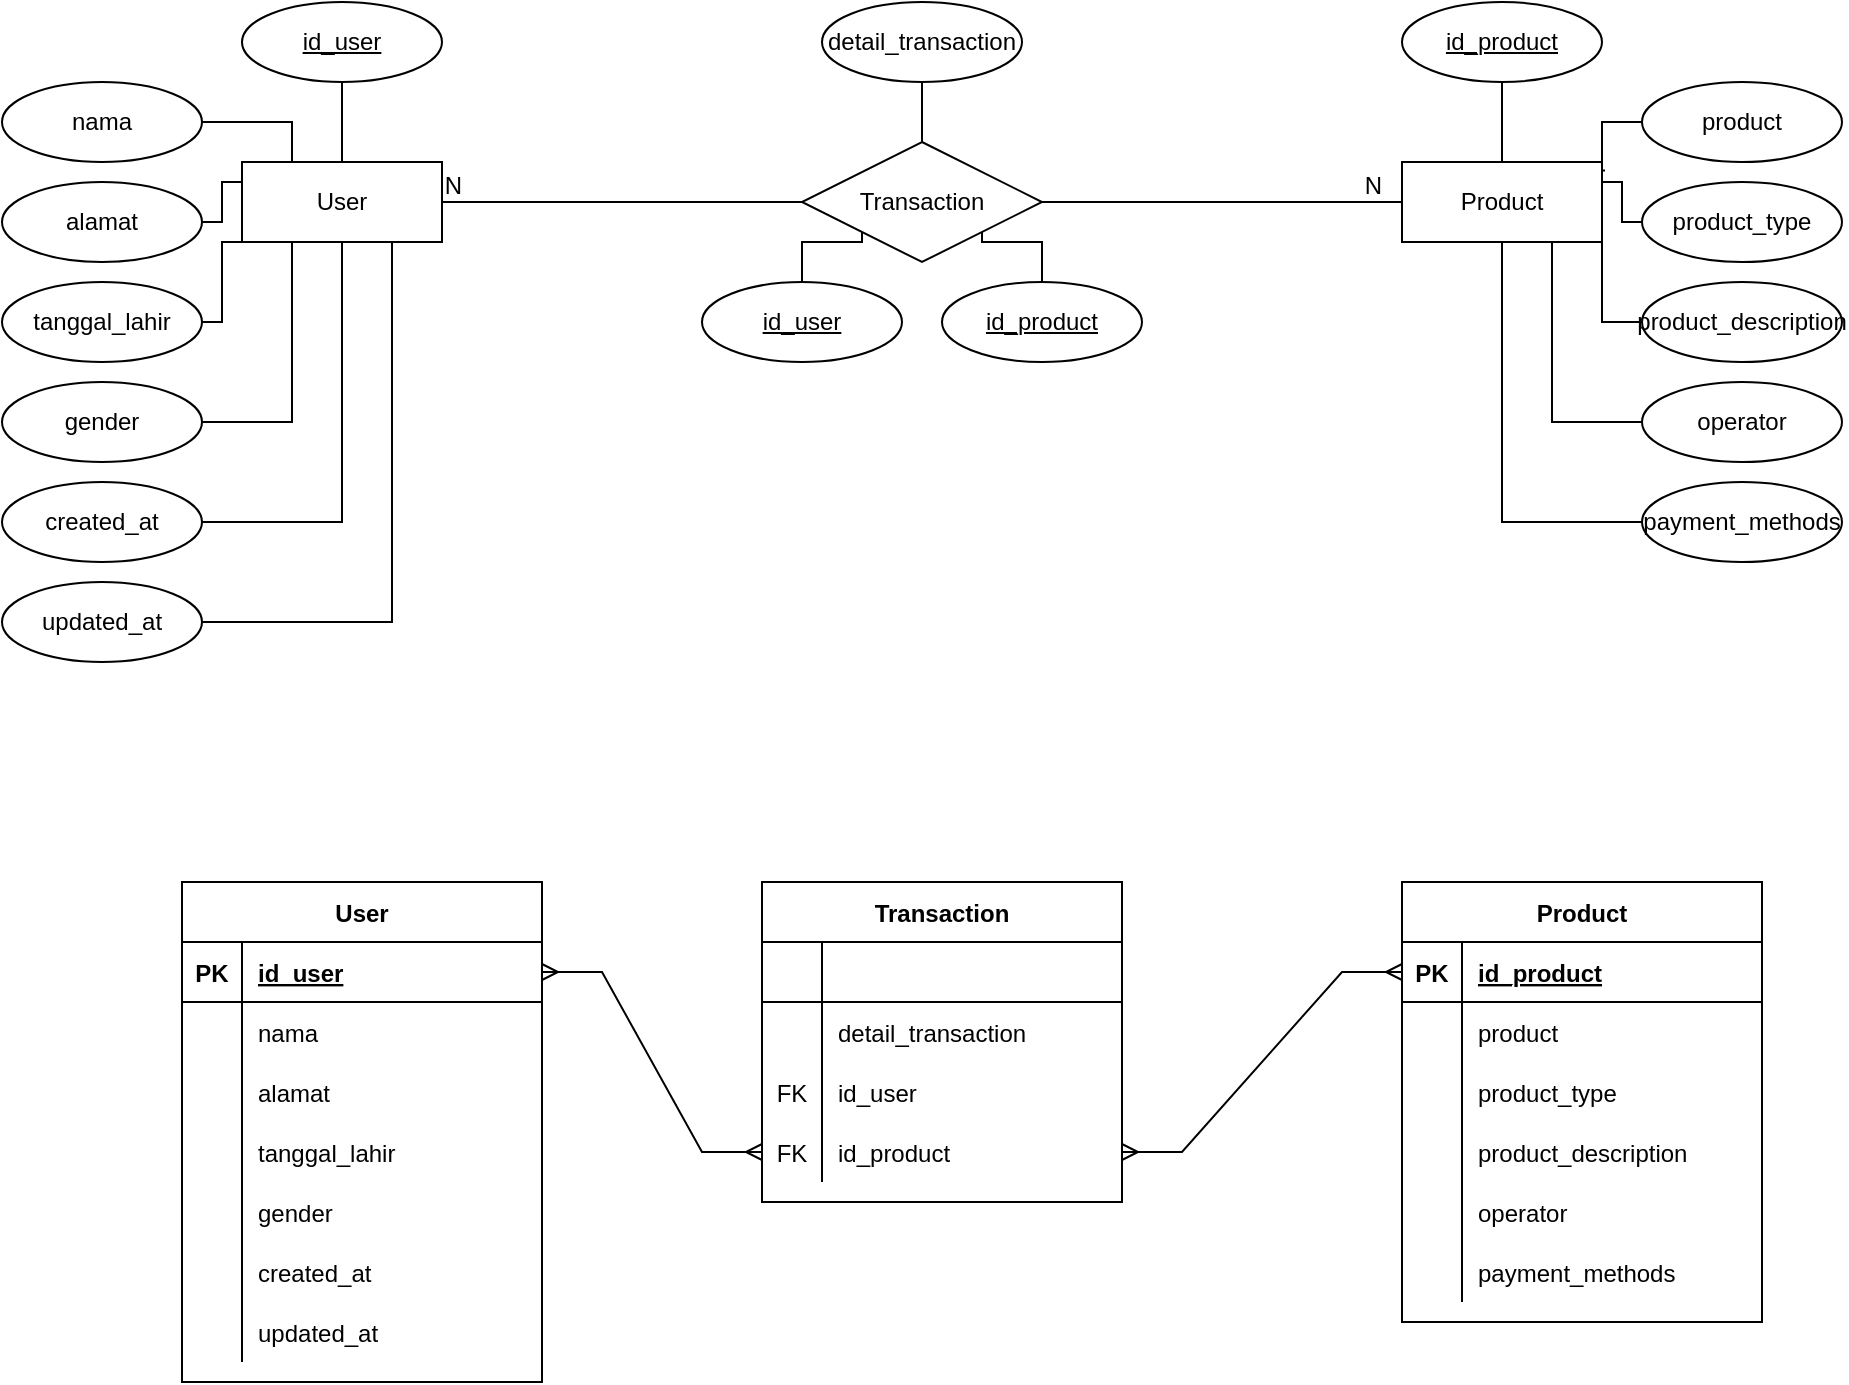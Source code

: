<mxfile version="17.1.0" type="github">
  <diagram id="R2lEEEUBdFMjLlhIrx00" name="Page-1">
    <mxGraphModel dx="2881" dy="1123" grid="1" gridSize="10" guides="1" tooltips="1" connect="1" arrows="1" fold="1" page="1" pageScale="1" pageWidth="850" pageHeight="1100" math="0" shadow="0" extFonts="Permanent Marker^https://fonts.googleapis.com/css?family=Permanent+Marker">
      <root>
        <mxCell id="0" />
        <mxCell id="1" parent="0" />
        <mxCell id="aikTMWKfpQfTaXULuV1q-1" value="User" style="whiteSpace=wrap;html=1;align=center;" vertex="1" parent="1">
          <mxGeometry x="60" y="240" width="100" height="40" as="geometry" />
        </mxCell>
        <mxCell id="aikTMWKfpQfTaXULuV1q-2" value="Product" style="whiteSpace=wrap;html=1;align=center;" vertex="1" parent="1">
          <mxGeometry x="640" y="240" width="100" height="40" as="geometry" />
        </mxCell>
        <mxCell id="aikTMWKfpQfTaXULuV1q-94" style="edgeStyle=orthogonalEdgeStyle;rounded=0;orthogonalLoop=1;jettySize=auto;html=1;entryX=0.25;entryY=0;entryDx=0;entryDy=0;endArrow=none;endFill=0;" edge="1" parent="1" source="aikTMWKfpQfTaXULuV1q-4" target="aikTMWKfpQfTaXULuV1q-1">
          <mxGeometry relative="1" as="geometry" />
        </mxCell>
        <mxCell id="aikTMWKfpQfTaXULuV1q-4" value="nama" style="ellipse;whiteSpace=wrap;html=1;align=center;" vertex="1" parent="1">
          <mxGeometry x="-60" y="200" width="100" height="40" as="geometry" />
        </mxCell>
        <mxCell id="aikTMWKfpQfTaXULuV1q-93" style="edgeStyle=orthogonalEdgeStyle;rounded=0;orthogonalLoop=1;jettySize=auto;html=1;endArrow=none;endFill=0;" edge="1" parent="1" source="aikTMWKfpQfTaXULuV1q-5" target="aikTMWKfpQfTaXULuV1q-1">
          <mxGeometry relative="1" as="geometry" />
        </mxCell>
        <mxCell id="aikTMWKfpQfTaXULuV1q-5" value="id_user" style="ellipse;whiteSpace=wrap;html=1;align=center;fontStyle=4;" vertex="1" parent="1">
          <mxGeometry x="60" y="160" width="100" height="40" as="geometry" />
        </mxCell>
        <mxCell id="aikTMWKfpQfTaXULuV1q-101" style="edgeStyle=orthogonalEdgeStyle;rounded=0;orthogonalLoop=1;jettySize=auto;html=1;entryX=0;entryY=1;entryDx=0;entryDy=0;endArrow=none;endFill=0;" edge="1" parent="1" source="aikTMWKfpQfTaXULuV1q-6" target="aikTMWKfpQfTaXULuV1q-22">
          <mxGeometry relative="1" as="geometry" />
        </mxCell>
        <mxCell id="aikTMWKfpQfTaXULuV1q-6" value="id_user" style="ellipse;whiteSpace=wrap;html=1;align=center;fontStyle=4;" vertex="1" parent="1">
          <mxGeometry x="290" y="300" width="100" height="40" as="geometry" />
        </mxCell>
        <mxCell id="aikTMWKfpQfTaXULuV1q-104" style="edgeStyle=orthogonalEdgeStyle;rounded=0;orthogonalLoop=1;jettySize=auto;html=1;entryX=0.5;entryY=0;entryDx=0;entryDy=0;endArrow=none;endFill=0;" edge="1" parent="1" source="aikTMWKfpQfTaXULuV1q-7" target="aikTMWKfpQfTaXULuV1q-2">
          <mxGeometry relative="1" as="geometry" />
        </mxCell>
        <mxCell id="aikTMWKfpQfTaXULuV1q-7" value="id_product" style="ellipse;whiteSpace=wrap;html=1;align=center;fontStyle=4;" vertex="1" parent="1">
          <mxGeometry x="640" y="160" width="100" height="40" as="geometry" />
        </mxCell>
        <mxCell id="aikTMWKfpQfTaXULuV1q-102" style="edgeStyle=orthogonalEdgeStyle;rounded=0;orthogonalLoop=1;jettySize=auto;html=1;entryX=1;entryY=1;entryDx=0;entryDy=0;endArrow=none;endFill=0;" edge="1" parent="1" source="aikTMWKfpQfTaXULuV1q-8" target="aikTMWKfpQfTaXULuV1q-22">
          <mxGeometry relative="1" as="geometry" />
        </mxCell>
        <mxCell id="aikTMWKfpQfTaXULuV1q-8" value="id_product" style="ellipse;whiteSpace=wrap;html=1;align=center;fontStyle=4;" vertex="1" parent="1">
          <mxGeometry x="410" y="300" width="100" height="40" as="geometry" />
        </mxCell>
        <mxCell id="aikTMWKfpQfTaXULuV1q-9" value="" style="endArrow=none;html=1;rounded=0;exitX=1;exitY=0.5;exitDx=0;exitDy=0;entryX=0;entryY=0.5;entryDx=0;entryDy=0;" edge="1" parent="1" source="aikTMWKfpQfTaXULuV1q-22" target="aikTMWKfpQfTaXULuV1q-2">
          <mxGeometry relative="1" as="geometry">
            <mxPoint x="450" y="260" as="sourcePoint" />
            <mxPoint x="580" y="260" as="targetPoint" />
          </mxGeometry>
        </mxCell>
        <mxCell id="aikTMWKfpQfTaXULuV1q-10" value="N" style="resizable=0;html=1;align=right;verticalAlign=bottom;" connectable="0" vertex="1" parent="aikTMWKfpQfTaXULuV1q-9">
          <mxGeometry x="1" relative="1" as="geometry">
            <mxPoint x="-10" as="offset" />
          </mxGeometry>
        </mxCell>
        <mxCell id="aikTMWKfpQfTaXULuV1q-11" value="" style="endArrow=none;html=1;rounded=0;entryX=0;entryY=0.5;entryDx=0;entryDy=0;exitX=1;exitY=0.5;exitDx=0;exitDy=0;" edge="1" parent="1" source="aikTMWKfpQfTaXULuV1q-1" target="aikTMWKfpQfTaXULuV1q-22">
          <mxGeometry relative="1" as="geometry">
            <mxPoint x="190" y="260" as="sourcePoint" />
            <mxPoint x="350" y="259.58" as="targetPoint" />
          </mxGeometry>
        </mxCell>
        <mxCell id="aikTMWKfpQfTaXULuV1q-12" value="N" style="resizable=0;html=1;align=right;verticalAlign=bottom;" connectable="0" vertex="1" parent="aikTMWKfpQfTaXULuV1q-11">
          <mxGeometry x="1" relative="1" as="geometry">
            <mxPoint x="-170" as="offset" />
          </mxGeometry>
        </mxCell>
        <mxCell id="aikTMWKfpQfTaXULuV1q-106" style="edgeStyle=orthogonalEdgeStyle;rounded=0;orthogonalLoop=1;jettySize=auto;html=1;entryX=1;entryY=0.25;entryDx=0;entryDy=0;endArrow=none;endFill=0;" edge="1" parent="1" source="aikTMWKfpQfTaXULuV1q-13" target="aikTMWKfpQfTaXULuV1q-2">
          <mxGeometry relative="1" as="geometry">
            <Array as="points">
              <mxPoint x="750" y="270" />
              <mxPoint x="750" y="250" />
            </Array>
          </mxGeometry>
        </mxCell>
        <mxCell id="aikTMWKfpQfTaXULuV1q-13" value="product_type" style="ellipse;whiteSpace=wrap;html=1;align=center;" vertex="1" parent="1">
          <mxGeometry x="760" y="250" width="100" height="40" as="geometry" />
        </mxCell>
        <mxCell id="aikTMWKfpQfTaXULuV1q-107" style="edgeStyle=orthogonalEdgeStyle;rounded=0;orthogonalLoop=1;jettySize=auto;html=1;entryX=1;entryY=1;entryDx=0;entryDy=0;endArrow=none;endFill=0;" edge="1" parent="1" source="aikTMWKfpQfTaXULuV1q-14" target="aikTMWKfpQfTaXULuV1q-2">
          <mxGeometry relative="1" as="geometry" />
        </mxCell>
        <mxCell id="aikTMWKfpQfTaXULuV1q-14" value="product_description" style="ellipse;whiteSpace=wrap;html=1;align=center;" vertex="1" parent="1">
          <mxGeometry x="760" y="300" width="100" height="40" as="geometry" />
        </mxCell>
        <mxCell id="aikTMWKfpQfTaXULuV1q-108" style="edgeStyle=orthogonalEdgeStyle;rounded=0;orthogonalLoop=1;jettySize=auto;html=1;entryX=0.75;entryY=1;entryDx=0;entryDy=0;endArrow=none;endFill=0;" edge="1" parent="1" source="aikTMWKfpQfTaXULuV1q-15" target="aikTMWKfpQfTaXULuV1q-2">
          <mxGeometry relative="1" as="geometry" />
        </mxCell>
        <mxCell id="aikTMWKfpQfTaXULuV1q-15" value="operator" style="ellipse;whiteSpace=wrap;html=1;align=center;" vertex="1" parent="1">
          <mxGeometry x="760" y="350" width="100" height="40" as="geometry" />
        </mxCell>
        <mxCell id="aikTMWKfpQfTaXULuV1q-109" style="edgeStyle=orthogonalEdgeStyle;rounded=0;orthogonalLoop=1;jettySize=auto;html=1;entryX=0.5;entryY=1;entryDx=0;entryDy=0;endArrow=none;endFill=0;" edge="1" parent="1" source="aikTMWKfpQfTaXULuV1q-16" target="aikTMWKfpQfTaXULuV1q-2">
          <mxGeometry relative="1" as="geometry" />
        </mxCell>
        <mxCell id="aikTMWKfpQfTaXULuV1q-16" value="payment_methods" style="ellipse;whiteSpace=wrap;html=1;align=center;" vertex="1" parent="1">
          <mxGeometry x="760" y="400" width="100" height="40" as="geometry" />
        </mxCell>
        <mxCell id="aikTMWKfpQfTaXULuV1q-96" style="edgeStyle=orthogonalEdgeStyle;rounded=0;orthogonalLoop=1;jettySize=auto;html=1;entryX=0;entryY=0.25;entryDx=0;entryDy=0;endArrow=none;endFill=0;" edge="1" parent="1" source="aikTMWKfpQfTaXULuV1q-17" target="aikTMWKfpQfTaXULuV1q-1">
          <mxGeometry relative="1" as="geometry">
            <Array as="points">
              <mxPoint x="50" y="270" />
              <mxPoint x="50" y="250" />
            </Array>
          </mxGeometry>
        </mxCell>
        <mxCell id="aikTMWKfpQfTaXULuV1q-17" value="alamat" style="ellipse;whiteSpace=wrap;html=1;align=center;" vertex="1" parent="1">
          <mxGeometry x="-60" y="250" width="100" height="40" as="geometry" />
        </mxCell>
        <mxCell id="aikTMWKfpQfTaXULuV1q-97" style="edgeStyle=orthogonalEdgeStyle;rounded=0;orthogonalLoop=1;jettySize=auto;html=1;entryX=0;entryY=1;entryDx=0;entryDy=0;endArrow=none;endFill=0;" edge="1" parent="1" source="aikTMWKfpQfTaXULuV1q-18" target="aikTMWKfpQfTaXULuV1q-1">
          <mxGeometry relative="1" as="geometry">
            <Array as="points">
              <mxPoint x="50" y="320" />
              <mxPoint x="50" y="280" />
            </Array>
          </mxGeometry>
        </mxCell>
        <mxCell id="aikTMWKfpQfTaXULuV1q-18" value="tanggal_lahir" style="ellipse;whiteSpace=wrap;html=1;align=center;" vertex="1" parent="1">
          <mxGeometry x="-60" y="300" width="100" height="40" as="geometry" />
        </mxCell>
        <mxCell id="aikTMWKfpQfTaXULuV1q-98" style="edgeStyle=orthogonalEdgeStyle;rounded=0;orthogonalLoop=1;jettySize=auto;html=1;entryX=0.25;entryY=1;entryDx=0;entryDy=0;endArrow=none;endFill=0;" edge="1" parent="1" source="aikTMWKfpQfTaXULuV1q-19" target="aikTMWKfpQfTaXULuV1q-1">
          <mxGeometry relative="1" as="geometry" />
        </mxCell>
        <mxCell id="aikTMWKfpQfTaXULuV1q-19" value="gender" style="ellipse;whiteSpace=wrap;html=1;align=center;" vertex="1" parent="1">
          <mxGeometry x="-60" y="350" width="100" height="40" as="geometry" />
        </mxCell>
        <mxCell id="aikTMWKfpQfTaXULuV1q-99" style="edgeStyle=orthogonalEdgeStyle;rounded=0;orthogonalLoop=1;jettySize=auto;html=1;entryX=0.5;entryY=1;entryDx=0;entryDy=0;endArrow=none;endFill=0;" edge="1" parent="1" source="aikTMWKfpQfTaXULuV1q-20" target="aikTMWKfpQfTaXULuV1q-1">
          <mxGeometry relative="1" as="geometry" />
        </mxCell>
        <mxCell id="aikTMWKfpQfTaXULuV1q-20" value="created_at" style="ellipse;whiteSpace=wrap;html=1;align=center;" vertex="1" parent="1">
          <mxGeometry x="-60" y="400" width="100" height="40" as="geometry" />
        </mxCell>
        <mxCell id="aikTMWKfpQfTaXULuV1q-100" style="edgeStyle=orthogonalEdgeStyle;rounded=0;orthogonalLoop=1;jettySize=auto;html=1;entryX=0.75;entryY=1;entryDx=0;entryDy=0;endArrow=none;endFill=0;" edge="1" parent="1" source="aikTMWKfpQfTaXULuV1q-21" target="aikTMWKfpQfTaXULuV1q-1">
          <mxGeometry relative="1" as="geometry" />
        </mxCell>
        <mxCell id="aikTMWKfpQfTaXULuV1q-21" value="updated_at" style="ellipse;whiteSpace=wrap;html=1;align=center;" vertex="1" parent="1">
          <mxGeometry x="-60" y="450" width="100" height="40" as="geometry" />
        </mxCell>
        <mxCell id="aikTMWKfpQfTaXULuV1q-22" value="Transaction" style="shape=rhombus;perimeter=rhombusPerimeter;whiteSpace=wrap;html=1;align=center;" vertex="1" parent="1">
          <mxGeometry x="340" y="230" width="120" height="60" as="geometry" />
        </mxCell>
        <mxCell id="aikTMWKfpQfTaXULuV1q-103" style="edgeStyle=orthogonalEdgeStyle;rounded=0;orthogonalLoop=1;jettySize=auto;html=1;endArrow=none;endFill=0;" edge="1" parent="1" source="aikTMWKfpQfTaXULuV1q-23" target="aikTMWKfpQfTaXULuV1q-22">
          <mxGeometry relative="1" as="geometry" />
        </mxCell>
        <mxCell id="aikTMWKfpQfTaXULuV1q-23" value="detail_transaction" style="ellipse;whiteSpace=wrap;html=1;align=center;" vertex="1" parent="1">
          <mxGeometry x="350" y="160" width="100" height="40" as="geometry" />
        </mxCell>
        <mxCell id="aikTMWKfpQfTaXULuV1q-24" value="User" style="shape=table;startSize=30;container=1;collapsible=1;childLayout=tableLayout;fixedRows=1;rowLines=0;fontStyle=1;align=center;resizeLast=1;" vertex="1" parent="1">
          <mxGeometry x="30" y="600" width="180" height="250" as="geometry" />
        </mxCell>
        <mxCell id="aikTMWKfpQfTaXULuV1q-25" value="" style="shape=tableRow;horizontal=0;startSize=0;swimlaneHead=0;swimlaneBody=0;fillColor=none;collapsible=0;dropTarget=0;points=[[0,0.5],[1,0.5]];portConstraint=eastwest;top=0;left=0;right=0;bottom=1;" vertex="1" parent="aikTMWKfpQfTaXULuV1q-24">
          <mxGeometry y="30" width="180" height="30" as="geometry" />
        </mxCell>
        <mxCell id="aikTMWKfpQfTaXULuV1q-26" value="PK" style="shape=partialRectangle;connectable=0;fillColor=none;top=0;left=0;bottom=0;right=0;fontStyle=1;overflow=hidden;" vertex="1" parent="aikTMWKfpQfTaXULuV1q-25">
          <mxGeometry width="30" height="30" as="geometry">
            <mxRectangle width="30" height="30" as="alternateBounds" />
          </mxGeometry>
        </mxCell>
        <mxCell id="aikTMWKfpQfTaXULuV1q-27" value="id_user" style="shape=partialRectangle;connectable=0;fillColor=none;top=0;left=0;bottom=0;right=0;align=left;spacingLeft=6;fontStyle=5;overflow=hidden;" vertex="1" parent="aikTMWKfpQfTaXULuV1q-25">
          <mxGeometry x="30" width="150" height="30" as="geometry">
            <mxRectangle width="150" height="30" as="alternateBounds" />
          </mxGeometry>
        </mxCell>
        <mxCell id="aikTMWKfpQfTaXULuV1q-28" value="" style="shape=tableRow;horizontal=0;startSize=0;swimlaneHead=0;swimlaneBody=0;fillColor=none;collapsible=0;dropTarget=0;points=[[0,0.5],[1,0.5]];portConstraint=eastwest;top=0;left=0;right=0;bottom=0;" vertex="1" parent="aikTMWKfpQfTaXULuV1q-24">
          <mxGeometry y="60" width="180" height="30" as="geometry" />
        </mxCell>
        <mxCell id="aikTMWKfpQfTaXULuV1q-29" value="" style="shape=partialRectangle;connectable=0;fillColor=none;top=0;left=0;bottom=0;right=0;editable=1;overflow=hidden;" vertex="1" parent="aikTMWKfpQfTaXULuV1q-28">
          <mxGeometry width="30" height="30" as="geometry">
            <mxRectangle width="30" height="30" as="alternateBounds" />
          </mxGeometry>
        </mxCell>
        <mxCell id="aikTMWKfpQfTaXULuV1q-30" value="nama" style="shape=partialRectangle;connectable=0;fillColor=none;top=0;left=0;bottom=0;right=0;align=left;spacingLeft=6;overflow=hidden;" vertex="1" parent="aikTMWKfpQfTaXULuV1q-28">
          <mxGeometry x="30" width="150" height="30" as="geometry">
            <mxRectangle width="150" height="30" as="alternateBounds" />
          </mxGeometry>
        </mxCell>
        <mxCell id="aikTMWKfpQfTaXULuV1q-31" value="" style="shape=tableRow;horizontal=0;startSize=0;swimlaneHead=0;swimlaneBody=0;fillColor=none;collapsible=0;dropTarget=0;points=[[0,0.5],[1,0.5]];portConstraint=eastwest;top=0;left=0;right=0;bottom=0;" vertex="1" parent="aikTMWKfpQfTaXULuV1q-24">
          <mxGeometry y="90" width="180" height="30" as="geometry" />
        </mxCell>
        <mxCell id="aikTMWKfpQfTaXULuV1q-32" value="" style="shape=partialRectangle;connectable=0;fillColor=none;top=0;left=0;bottom=0;right=0;editable=1;overflow=hidden;" vertex="1" parent="aikTMWKfpQfTaXULuV1q-31">
          <mxGeometry width="30" height="30" as="geometry">
            <mxRectangle width="30" height="30" as="alternateBounds" />
          </mxGeometry>
        </mxCell>
        <mxCell id="aikTMWKfpQfTaXULuV1q-33" value="alamat" style="shape=partialRectangle;connectable=0;fillColor=none;top=0;left=0;bottom=0;right=0;align=left;spacingLeft=6;overflow=hidden;" vertex="1" parent="aikTMWKfpQfTaXULuV1q-31">
          <mxGeometry x="30" width="150" height="30" as="geometry">
            <mxRectangle width="150" height="30" as="alternateBounds" />
          </mxGeometry>
        </mxCell>
        <mxCell id="aikTMWKfpQfTaXULuV1q-34" value="" style="shape=tableRow;horizontal=0;startSize=0;swimlaneHead=0;swimlaneBody=0;fillColor=none;collapsible=0;dropTarget=0;points=[[0,0.5],[1,0.5]];portConstraint=eastwest;top=0;left=0;right=0;bottom=0;" vertex="1" parent="aikTMWKfpQfTaXULuV1q-24">
          <mxGeometry y="120" width="180" height="30" as="geometry" />
        </mxCell>
        <mxCell id="aikTMWKfpQfTaXULuV1q-35" value="" style="shape=partialRectangle;connectable=0;fillColor=none;top=0;left=0;bottom=0;right=0;editable=1;overflow=hidden;" vertex="1" parent="aikTMWKfpQfTaXULuV1q-34">
          <mxGeometry width="30" height="30" as="geometry">
            <mxRectangle width="30" height="30" as="alternateBounds" />
          </mxGeometry>
        </mxCell>
        <mxCell id="aikTMWKfpQfTaXULuV1q-36" value="tanggal_lahir" style="shape=partialRectangle;connectable=0;fillColor=none;top=0;left=0;bottom=0;right=0;align=left;spacingLeft=6;overflow=hidden;" vertex="1" parent="aikTMWKfpQfTaXULuV1q-34">
          <mxGeometry x="30" width="150" height="30" as="geometry">
            <mxRectangle width="150" height="30" as="alternateBounds" />
          </mxGeometry>
        </mxCell>
        <mxCell id="aikTMWKfpQfTaXULuV1q-37" style="shape=tableRow;horizontal=0;startSize=0;swimlaneHead=0;swimlaneBody=0;fillColor=none;collapsible=0;dropTarget=0;points=[[0,0.5],[1,0.5]];portConstraint=eastwest;top=0;left=0;right=0;bottom=0;" vertex="1" parent="aikTMWKfpQfTaXULuV1q-24">
          <mxGeometry y="150" width="180" height="30" as="geometry" />
        </mxCell>
        <mxCell id="aikTMWKfpQfTaXULuV1q-38" style="shape=partialRectangle;connectable=0;fillColor=none;top=0;left=0;bottom=0;right=0;editable=1;overflow=hidden;" vertex="1" parent="aikTMWKfpQfTaXULuV1q-37">
          <mxGeometry width="30" height="30" as="geometry">
            <mxRectangle width="30" height="30" as="alternateBounds" />
          </mxGeometry>
        </mxCell>
        <mxCell id="aikTMWKfpQfTaXULuV1q-39" value="gender" style="shape=partialRectangle;connectable=0;fillColor=none;top=0;left=0;bottom=0;right=0;align=left;spacingLeft=6;overflow=hidden;" vertex="1" parent="aikTMWKfpQfTaXULuV1q-37">
          <mxGeometry x="30" width="150" height="30" as="geometry">
            <mxRectangle width="150" height="30" as="alternateBounds" />
          </mxGeometry>
        </mxCell>
        <mxCell id="aikTMWKfpQfTaXULuV1q-40" style="shape=tableRow;horizontal=0;startSize=0;swimlaneHead=0;swimlaneBody=0;fillColor=none;collapsible=0;dropTarget=0;points=[[0,0.5],[1,0.5]];portConstraint=eastwest;top=0;left=0;right=0;bottom=0;" vertex="1" parent="aikTMWKfpQfTaXULuV1q-24">
          <mxGeometry y="180" width="180" height="30" as="geometry" />
        </mxCell>
        <mxCell id="aikTMWKfpQfTaXULuV1q-41" style="shape=partialRectangle;connectable=0;fillColor=none;top=0;left=0;bottom=0;right=0;editable=1;overflow=hidden;" vertex="1" parent="aikTMWKfpQfTaXULuV1q-40">
          <mxGeometry width="30" height="30" as="geometry">
            <mxRectangle width="30" height="30" as="alternateBounds" />
          </mxGeometry>
        </mxCell>
        <mxCell id="aikTMWKfpQfTaXULuV1q-42" value="created_at" style="shape=partialRectangle;connectable=0;fillColor=none;top=0;left=0;bottom=0;right=0;align=left;spacingLeft=6;overflow=hidden;" vertex="1" parent="aikTMWKfpQfTaXULuV1q-40">
          <mxGeometry x="30" width="150" height="30" as="geometry">
            <mxRectangle width="150" height="30" as="alternateBounds" />
          </mxGeometry>
        </mxCell>
        <mxCell id="aikTMWKfpQfTaXULuV1q-43" style="shape=tableRow;horizontal=0;startSize=0;swimlaneHead=0;swimlaneBody=0;fillColor=none;collapsible=0;dropTarget=0;points=[[0,0.5],[1,0.5]];portConstraint=eastwest;top=0;left=0;right=0;bottom=0;" vertex="1" parent="aikTMWKfpQfTaXULuV1q-24">
          <mxGeometry y="210" width="180" height="30" as="geometry" />
        </mxCell>
        <mxCell id="aikTMWKfpQfTaXULuV1q-44" style="shape=partialRectangle;connectable=0;fillColor=none;top=0;left=0;bottom=0;right=0;editable=1;overflow=hidden;" vertex="1" parent="aikTMWKfpQfTaXULuV1q-43">
          <mxGeometry width="30" height="30" as="geometry">
            <mxRectangle width="30" height="30" as="alternateBounds" />
          </mxGeometry>
        </mxCell>
        <mxCell id="aikTMWKfpQfTaXULuV1q-45" value="updated_at" style="shape=partialRectangle;connectable=0;fillColor=none;top=0;left=0;bottom=0;right=0;align=left;spacingLeft=6;overflow=hidden;" vertex="1" parent="aikTMWKfpQfTaXULuV1q-43">
          <mxGeometry x="30" width="150" height="30" as="geometry">
            <mxRectangle width="150" height="30" as="alternateBounds" />
          </mxGeometry>
        </mxCell>
        <mxCell id="aikTMWKfpQfTaXULuV1q-46" value="Transaction" style="shape=table;startSize=30;container=1;collapsible=1;childLayout=tableLayout;fixedRows=1;rowLines=0;fontStyle=1;align=center;resizeLast=1;" vertex="1" parent="1">
          <mxGeometry x="320" y="600" width="180" height="160" as="geometry" />
        </mxCell>
        <mxCell id="aikTMWKfpQfTaXULuV1q-47" value="" style="shape=tableRow;horizontal=0;startSize=0;swimlaneHead=0;swimlaneBody=0;fillColor=none;collapsible=0;dropTarget=0;points=[[0,0.5],[1,0.5]];portConstraint=eastwest;top=0;left=0;right=0;bottom=1;" vertex="1" parent="aikTMWKfpQfTaXULuV1q-46">
          <mxGeometry y="30" width="180" height="30" as="geometry" />
        </mxCell>
        <mxCell id="aikTMWKfpQfTaXULuV1q-48" value="" style="shape=partialRectangle;connectable=0;fillColor=none;top=0;left=0;bottom=0;right=0;fontStyle=1;overflow=hidden;" vertex="1" parent="aikTMWKfpQfTaXULuV1q-47">
          <mxGeometry width="30" height="30" as="geometry">
            <mxRectangle width="30" height="30" as="alternateBounds" />
          </mxGeometry>
        </mxCell>
        <mxCell id="aikTMWKfpQfTaXULuV1q-49" value="" style="shape=partialRectangle;connectable=0;fillColor=none;top=0;left=0;bottom=0;right=0;align=left;spacingLeft=6;fontStyle=5;overflow=hidden;" vertex="1" parent="aikTMWKfpQfTaXULuV1q-47">
          <mxGeometry x="30" width="150" height="30" as="geometry">
            <mxRectangle width="150" height="30" as="alternateBounds" />
          </mxGeometry>
        </mxCell>
        <mxCell id="aikTMWKfpQfTaXULuV1q-50" value="" style="shape=tableRow;horizontal=0;startSize=0;swimlaneHead=0;swimlaneBody=0;fillColor=none;collapsible=0;dropTarget=0;points=[[0,0.5],[1,0.5]];portConstraint=eastwest;top=0;left=0;right=0;bottom=0;" vertex="1" parent="aikTMWKfpQfTaXULuV1q-46">
          <mxGeometry y="60" width="180" height="30" as="geometry" />
        </mxCell>
        <mxCell id="aikTMWKfpQfTaXULuV1q-51" value="" style="shape=partialRectangle;connectable=0;fillColor=none;top=0;left=0;bottom=0;right=0;editable=1;overflow=hidden;" vertex="1" parent="aikTMWKfpQfTaXULuV1q-50">
          <mxGeometry width="30" height="30" as="geometry">
            <mxRectangle width="30" height="30" as="alternateBounds" />
          </mxGeometry>
        </mxCell>
        <mxCell id="aikTMWKfpQfTaXULuV1q-52" value="detail_transaction" style="shape=partialRectangle;connectable=0;fillColor=none;top=0;left=0;bottom=0;right=0;align=left;spacingLeft=6;overflow=hidden;" vertex="1" parent="aikTMWKfpQfTaXULuV1q-50">
          <mxGeometry x="30" width="150" height="30" as="geometry">
            <mxRectangle width="150" height="30" as="alternateBounds" />
          </mxGeometry>
        </mxCell>
        <mxCell id="aikTMWKfpQfTaXULuV1q-53" value="" style="shape=tableRow;horizontal=0;startSize=0;swimlaneHead=0;swimlaneBody=0;fillColor=none;collapsible=0;dropTarget=0;points=[[0,0.5],[1,0.5]];portConstraint=eastwest;top=0;left=0;right=0;bottom=0;" vertex="1" parent="aikTMWKfpQfTaXULuV1q-46">
          <mxGeometry y="90" width="180" height="30" as="geometry" />
        </mxCell>
        <mxCell id="aikTMWKfpQfTaXULuV1q-54" value="FK" style="shape=partialRectangle;connectable=0;fillColor=none;top=0;left=0;bottom=0;right=0;editable=1;overflow=hidden;" vertex="1" parent="aikTMWKfpQfTaXULuV1q-53">
          <mxGeometry width="30" height="30" as="geometry">
            <mxRectangle width="30" height="30" as="alternateBounds" />
          </mxGeometry>
        </mxCell>
        <mxCell id="aikTMWKfpQfTaXULuV1q-55" value="id_user" style="shape=partialRectangle;connectable=0;fillColor=none;top=0;left=0;bottom=0;right=0;align=left;spacingLeft=6;overflow=hidden;" vertex="1" parent="aikTMWKfpQfTaXULuV1q-53">
          <mxGeometry x="30" width="150" height="30" as="geometry">
            <mxRectangle width="150" height="30" as="alternateBounds" />
          </mxGeometry>
        </mxCell>
        <mxCell id="aikTMWKfpQfTaXULuV1q-56" value="" style="shape=tableRow;horizontal=0;startSize=0;swimlaneHead=0;swimlaneBody=0;fillColor=none;collapsible=0;dropTarget=0;points=[[0,0.5],[1,0.5]];portConstraint=eastwest;top=0;left=0;right=0;bottom=0;" vertex="1" parent="aikTMWKfpQfTaXULuV1q-46">
          <mxGeometry y="120" width="180" height="30" as="geometry" />
        </mxCell>
        <mxCell id="aikTMWKfpQfTaXULuV1q-57" value="FK" style="shape=partialRectangle;connectable=0;fillColor=none;top=0;left=0;bottom=0;right=0;editable=1;overflow=hidden;" vertex="1" parent="aikTMWKfpQfTaXULuV1q-56">
          <mxGeometry width="30" height="30" as="geometry">
            <mxRectangle width="30" height="30" as="alternateBounds" />
          </mxGeometry>
        </mxCell>
        <mxCell id="aikTMWKfpQfTaXULuV1q-58" value="id_product" style="shape=partialRectangle;connectable=0;fillColor=none;top=0;left=0;bottom=0;right=0;align=left;spacingLeft=6;overflow=hidden;" vertex="1" parent="aikTMWKfpQfTaXULuV1q-56">
          <mxGeometry x="30" width="150" height="30" as="geometry">
            <mxRectangle width="150" height="30" as="alternateBounds" />
          </mxGeometry>
        </mxCell>
        <mxCell id="aikTMWKfpQfTaXULuV1q-68" value="Product" style="shape=table;startSize=30;container=1;collapsible=1;childLayout=tableLayout;fixedRows=1;rowLines=0;fontStyle=1;align=center;resizeLast=1;" vertex="1" parent="1">
          <mxGeometry x="640" y="600" width="180" height="220" as="geometry" />
        </mxCell>
        <mxCell id="aikTMWKfpQfTaXULuV1q-69" value="" style="shape=tableRow;horizontal=0;startSize=0;swimlaneHead=0;swimlaneBody=0;fillColor=none;collapsible=0;dropTarget=0;points=[[0,0.5],[1,0.5]];portConstraint=eastwest;top=0;left=0;right=0;bottom=1;" vertex="1" parent="aikTMWKfpQfTaXULuV1q-68">
          <mxGeometry y="30" width="180" height="30" as="geometry" />
        </mxCell>
        <mxCell id="aikTMWKfpQfTaXULuV1q-70" value="PK" style="shape=partialRectangle;connectable=0;fillColor=none;top=0;left=0;bottom=0;right=0;fontStyle=1;overflow=hidden;" vertex="1" parent="aikTMWKfpQfTaXULuV1q-69">
          <mxGeometry width="30" height="30" as="geometry">
            <mxRectangle width="30" height="30" as="alternateBounds" />
          </mxGeometry>
        </mxCell>
        <mxCell id="aikTMWKfpQfTaXULuV1q-71" value="id_product" style="shape=partialRectangle;connectable=0;fillColor=none;top=0;left=0;bottom=0;right=0;align=left;spacingLeft=6;fontStyle=5;overflow=hidden;" vertex="1" parent="aikTMWKfpQfTaXULuV1q-69">
          <mxGeometry x="30" width="150" height="30" as="geometry">
            <mxRectangle width="150" height="30" as="alternateBounds" />
          </mxGeometry>
        </mxCell>
        <mxCell id="aikTMWKfpQfTaXULuV1q-72" value="" style="shape=tableRow;horizontal=0;startSize=0;swimlaneHead=0;swimlaneBody=0;fillColor=none;collapsible=0;dropTarget=0;points=[[0,0.5],[1,0.5]];portConstraint=eastwest;top=0;left=0;right=0;bottom=0;" vertex="1" parent="aikTMWKfpQfTaXULuV1q-68">
          <mxGeometry y="60" width="180" height="30" as="geometry" />
        </mxCell>
        <mxCell id="aikTMWKfpQfTaXULuV1q-73" value="" style="shape=partialRectangle;connectable=0;fillColor=none;top=0;left=0;bottom=0;right=0;editable=1;overflow=hidden;" vertex="1" parent="aikTMWKfpQfTaXULuV1q-72">
          <mxGeometry width="30" height="30" as="geometry">
            <mxRectangle width="30" height="30" as="alternateBounds" />
          </mxGeometry>
        </mxCell>
        <mxCell id="aikTMWKfpQfTaXULuV1q-74" value="product" style="shape=partialRectangle;connectable=0;fillColor=none;top=0;left=0;bottom=0;right=0;align=left;spacingLeft=6;overflow=hidden;" vertex="1" parent="aikTMWKfpQfTaXULuV1q-72">
          <mxGeometry x="30" width="150" height="30" as="geometry">
            <mxRectangle width="150" height="30" as="alternateBounds" />
          </mxGeometry>
        </mxCell>
        <mxCell id="aikTMWKfpQfTaXULuV1q-75" value="" style="shape=tableRow;horizontal=0;startSize=0;swimlaneHead=0;swimlaneBody=0;fillColor=none;collapsible=0;dropTarget=0;points=[[0,0.5],[1,0.5]];portConstraint=eastwest;top=0;left=0;right=0;bottom=0;" vertex="1" parent="aikTMWKfpQfTaXULuV1q-68">
          <mxGeometry y="90" width="180" height="30" as="geometry" />
        </mxCell>
        <mxCell id="aikTMWKfpQfTaXULuV1q-76" value="" style="shape=partialRectangle;connectable=0;fillColor=none;top=0;left=0;bottom=0;right=0;editable=1;overflow=hidden;" vertex="1" parent="aikTMWKfpQfTaXULuV1q-75">
          <mxGeometry width="30" height="30" as="geometry">
            <mxRectangle width="30" height="30" as="alternateBounds" />
          </mxGeometry>
        </mxCell>
        <mxCell id="aikTMWKfpQfTaXULuV1q-77" value="product_type" style="shape=partialRectangle;connectable=0;fillColor=none;top=0;left=0;bottom=0;right=0;align=left;spacingLeft=6;overflow=hidden;" vertex="1" parent="aikTMWKfpQfTaXULuV1q-75">
          <mxGeometry x="30" width="150" height="30" as="geometry">
            <mxRectangle width="150" height="30" as="alternateBounds" />
          </mxGeometry>
        </mxCell>
        <mxCell id="aikTMWKfpQfTaXULuV1q-78" value="" style="shape=tableRow;horizontal=0;startSize=0;swimlaneHead=0;swimlaneBody=0;fillColor=none;collapsible=0;dropTarget=0;points=[[0,0.5],[1,0.5]];portConstraint=eastwest;top=0;left=0;right=0;bottom=0;" vertex="1" parent="aikTMWKfpQfTaXULuV1q-68">
          <mxGeometry y="120" width="180" height="30" as="geometry" />
        </mxCell>
        <mxCell id="aikTMWKfpQfTaXULuV1q-79" value="" style="shape=partialRectangle;connectable=0;fillColor=none;top=0;left=0;bottom=0;right=0;editable=1;overflow=hidden;" vertex="1" parent="aikTMWKfpQfTaXULuV1q-78">
          <mxGeometry width="30" height="30" as="geometry">
            <mxRectangle width="30" height="30" as="alternateBounds" />
          </mxGeometry>
        </mxCell>
        <mxCell id="aikTMWKfpQfTaXULuV1q-80" value="product_description" style="shape=partialRectangle;connectable=0;fillColor=none;top=0;left=0;bottom=0;right=0;align=left;spacingLeft=6;overflow=hidden;" vertex="1" parent="aikTMWKfpQfTaXULuV1q-78">
          <mxGeometry x="30" width="150" height="30" as="geometry">
            <mxRectangle width="150" height="30" as="alternateBounds" />
          </mxGeometry>
        </mxCell>
        <mxCell id="aikTMWKfpQfTaXULuV1q-81" style="shape=tableRow;horizontal=0;startSize=0;swimlaneHead=0;swimlaneBody=0;fillColor=none;collapsible=0;dropTarget=0;points=[[0,0.5],[1,0.5]];portConstraint=eastwest;top=0;left=0;right=0;bottom=0;" vertex="1" parent="aikTMWKfpQfTaXULuV1q-68">
          <mxGeometry y="150" width="180" height="30" as="geometry" />
        </mxCell>
        <mxCell id="aikTMWKfpQfTaXULuV1q-82" style="shape=partialRectangle;connectable=0;fillColor=none;top=0;left=0;bottom=0;right=0;editable=1;overflow=hidden;" vertex="1" parent="aikTMWKfpQfTaXULuV1q-81">
          <mxGeometry width="30" height="30" as="geometry">
            <mxRectangle width="30" height="30" as="alternateBounds" />
          </mxGeometry>
        </mxCell>
        <mxCell id="aikTMWKfpQfTaXULuV1q-83" value="operator" style="shape=partialRectangle;connectable=0;fillColor=none;top=0;left=0;bottom=0;right=0;align=left;spacingLeft=6;overflow=hidden;" vertex="1" parent="aikTMWKfpQfTaXULuV1q-81">
          <mxGeometry x="30" width="150" height="30" as="geometry">
            <mxRectangle width="150" height="30" as="alternateBounds" />
          </mxGeometry>
        </mxCell>
        <mxCell id="aikTMWKfpQfTaXULuV1q-84" style="shape=tableRow;horizontal=0;startSize=0;swimlaneHead=0;swimlaneBody=0;fillColor=none;collapsible=0;dropTarget=0;points=[[0,0.5],[1,0.5]];portConstraint=eastwest;top=0;left=0;right=0;bottom=0;" vertex="1" parent="aikTMWKfpQfTaXULuV1q-68">
          <mxGeometry y="180" width="180" height="30" as="geometry" />
        </mxCell>
        <mxCell id="aikTMWKfpQfTaXULuV1q-85" style="shape=partialRectangle;connectable=0;fillColor=none;top=0;left=0;bottom=0;right=0;editable=1;overflow=hidden;" vertex="1" parent="aikTMWKfpQfTaXULuV1q-84">
          <mxGeometry width="30" height="30" as="geometry">
            <mxRectangle width="30" height="30" as="alternateBounds" />
          </mxGeometry>
        </mxCell>
        <mxCell id="aikTMWKfpQfTaXULuV1q-86" value="payment_methods" style="shape=partialRectangle;connectable=0;fillColor=none;top=0;left=0;bottom=0;right=0;align=left;spacingLeft=6;overflow=hidden;" vertex="1" parent="aikTMWKfpQfTaXULuV1q-84">
          <mxGeometry x="30" width="150" height="30" as="geometry">
            <mxRectangle width="150" height="30" as="alternateBounds" />
          </mxGeometry>
        </mxCell>
        <mxCell id="aikTMWKfpQfTaXULuV1q-105" style="edgeStyle=orthogonalEdgeStyle;rounded=0;orthogonalLoop=1;jettySize=auto;html=1;entryX=1.015;entryY=0.107;entryDx=0;entryDy=0;entryPerimeter=0;endArrow=none;endFill=0;" edge="1" parent="1" source="aikTMWKfpQfTaXULuV1q-90" target="aikTMWKfpQfTaXULuV1q-2">
          <mxGeometry relative="1" as="geometry" />
        </mxCell>
        <mxCell id="aikTMWKfpQfTaXULuV1q-90" value="product" style="ellipse;whiteSpace=wrap;html=1;align=center;" vertex="1" parent="1">
          <mxGeometry x="760" y="200" width="100" height="40" as="geometry" />
        </mxCell>
        <mxCell id="aikTMWKfpQfTaXULuV1q-91" value="" style="edgeStyle=entityRelationEdgeStyle;fontSize=12;html=1;endArrow=ERmany;startArrow=ERmany;rounded=0;exitX=1;exitY=0.5;exitDx=0;exitDy=0;entryX=0;entryY=0.5;entryDx=0;entryDy=0;" edge="1" parent="1" source="aikTMWKfpQfTaXULuV1q-25" target="aikTMWKfpQfTaXULuV1q-56">
          <mxGeometry width="100" height="100" relative="1" as="geometry">
            <mxPoint x="270" y="640" as="sourcePoint" />
            <mxPoint x="370" y="540" as="targetPoint" />
          </mxGeometry>
        </mxCell>
        <mxCell id="aikTMWKfpQfTaXULuV1q-92" value="" style="edgeStyle=entityRelationEdgeStyle;fontSize=12;html=1;endArrow=ERmany;startArrow=ERmany;rounded=0;entryX=0;entryY=0.5;entryDx=0;entryDy=0;exitX=1;exitY=0.5;exitDx=0;exitDy=0;" edge="1" parent="1" source="aikTMWKfpQfTaXULuV1q-56" target="aikTMWKfpQfTaXULuV1q-69">
          <mxGeometry width="100" height="100" relative="1" as="geometry">
            <mxPoint x="490" y="730" as="sourcePoint" />
            <mxPoint x="590" y="630" as="targetPoint" />
          </mxGeometry>
        </mxCell>
      </root>
    </mxGraphModel>
  </diagram>
</mxfile>
